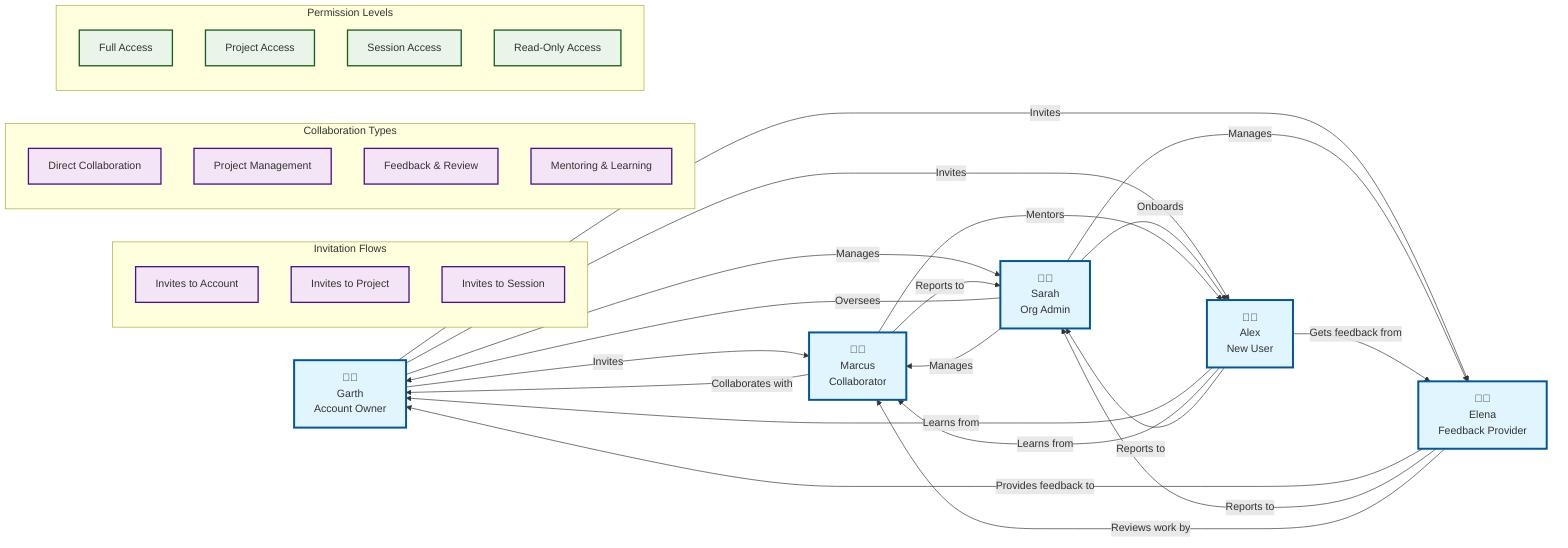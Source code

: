 graph LR
    %% Personas
    Garth["👨‍🎤<br/>Garth<br/>Account Owner"]
    Sarah["👩‍💼<br/>Sarah<br/>Org Admin"]
    Marcus["👨‍🎵<br/>Marcus<br/>Collaborator"]
    Elena["👩‍🎨<br/>Elena<br/>Feedback Provider"]
    Alex["👨‍🎤<br/>Alex<br/>New User"]

    %% Interaction types
    subgraph "Invitation Flows"
        Invite1[Invites to Account]
        Invite2[Invites to Project]
        Invite3[Invites to Session]
    end

    subgraph "Collaboration Types"
        Collab1[Direct Collaboration]
        Collab2[Project Management]
        Collab3[Feedback & Review]
        Collab4[Mentoring & Learning]
    end

    subgraph "Permission Levels"
        Perm1[Full Access]
        Perm2[Project Access]
        Perm3[Session Access]
        Perm4[Read-Only Access]
    end

    %% Garth's interactions
    Garth -->|Invites| Marcus
    Garth -->|Invites| Elena
    Garth -->|Invites| Alex
    Garth -->|Manages| Sarah

    %% Sarah's interactions
    Sarah -->|Oversees| Garth
    Sarah -->|Manages| Marcus
    Sarah -->|Manages| Elena
    Sarah -->|Onboards| Alex

    %% Marcus's interactions
    Marcus -->|Collaborates with| Garth
    Marcus -->|Reports to| Sarah
    Marcus -->|Mentors| Alex

    %% Elena's interactions
    Elena -->|Provides feedback to| Garth
    Elena -->|Reports to| Sarah
    Elena -->|Reviews work by| Marcus

    %% Alex's interactions
    Alex -->|Learns from| Garth
    Alex -->|Learns from| Marcus
    Alex -->|Gets feedback from| Elena
    Alex -->|Reports to| Sarah

    %% Styling
    classDef persona fill:#e1f5fe,stroke:#01579b,stroke-width:3px
    classDef interaction fill:#f3e5f5,stroke:#4a148c,stroke-width:2px
    classDef permission fill:#e8f5e8,stroke:#1b5e20,stroke-width:2px

    class Garth,Sarah,Marcus,Elena,Alex persona
    class Invite1,Invite2,Invite3,Collab1,Collab2,Collab3,Collab4 interaction
    class Perm1,Perm2,Perm3,Perm4 permission